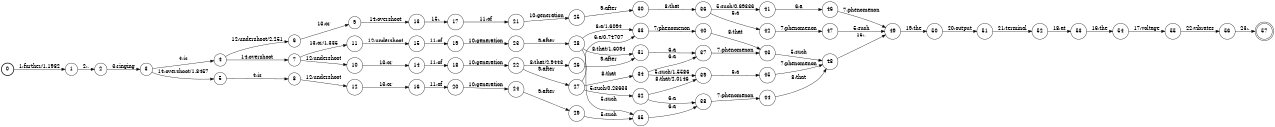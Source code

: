 digraph FST {
rankdir = LR;
size = "8.5,11";
label = "";
center = 1;
orientation = Portrait;
ranksep = "0.4";
nodesep = "0.25";
0 [label = "0", shape = circle, style = bold, fontsize = 14]
	0 -> 1 [label = "1:further/1.1982", fontsize = 14];
1 [label = "1", shape = circle, style = solid, fontsize = 14]
	1 -> 2 [label = "2:,", fontsize = 14];
2 [label = "2", shape = circle, style = solid, fontsize = 14]
	2 -> 3 [label = "3:ringing", fontsize = 14];
3 [label = "3", shape = circle, style = solid, fontsize = 14]
	3 -> 4 [label = "4:is", fontsize = 14];
	3 -> 5 [label = "14:overshoot/1.8457", fontsize = 14];
4 [label = "4", shape = circle, style = solid, fontsize = 14]
	4 -> 6 [label = "12:undershoot/2.251", fontsize = 14];
	4 -> 7 [label = "14:overshoot", fontsize = 14];
5 [label = "5", shape = circle, style = solid, fontsize = 14]
	5 -> 8 [label = "4:is", fontsize = 14];
6 [label = "6", shape = circle, style = solid, fontsize = 14]
	6 -> 9 [label = "13:or", fontsize = 14];
7 [label = "7", shape = circle, style = solid, fontsize = 14]
	7 -> 10 [label = "12:undershoot", fontsize = 14];
	7 -> 11 [label = "13:or/1.335", fontsize = 14];
8 [label = "8", shape = circle, style = solid, fontsize = 14]
	8 -> 12 [label = "12:undershoot", fontsize = 14];
9 [label = "9", shape = circle, style = solid, fontsize = 14]
	9 -> 13 [label = "14:overshoot", fontsize = 14];
10 [label = "10", shape = circle, style = solid, fontsize = 14]
	10 -> 14 [label = "13:or", fontsize = 14];
11 [label = "11", shape = circle, style = solid, fontsize = 14]
	11 -> 15 [label = "12:undershoot", fontsize = 14];
12 [label = "12", shape = circle, style = solid, fontsize = 14]
	12 -> 16 [label = "13:or", fontsize = 14];
13 [label = "13", shape = circle, style = solid, fontsize = 14]
	13 -> 17 [label = "15:,", fontsize = 14];
14 [label = "14", shape = circle, style = solid, fontsize = 14]
	14 -> 18 [label = "11:of", fontsize = 14];
15 [label = "15", shape = circle, style = solid, fontsize = 14]
	15 -> 19 [label = "11:of", fontsize = 14];
16 [label = "16", shape = circle, style = solid, fontsize = 14]
	16 -> 20 [label = "11:of", fontsize = 14];
17 [label = "17", shape = circle, style = solid, fontsize = 14]
	17 -> 21 [label = "11:of", fontsize = 14];
18 [label = "18", shape = circle, style = solid, fontsize = 14]
	18 -> 22 [label = "10:generation", fontsize = 14];
19 [label = "19", shape = circle, style = solid, fontsize = 14]
	19 -> 23 [label = "10:generation", fontsize = 14];
20 [label = "20", shape = circle, style = solid, fontsize = 14]
	20 -> 24 [label = "10:generation", fontsize = 14];
21 [label = "21", shape = circle, style = solid, fontsize = 14]
	21 -> 25 [label = "10:generation", fontsize = 14];
22 [label = "22", shape = circle, style = solid, fontsize = 14]
	22 -> 26 [label = "8:that/2.9443", fontsize = 14];
	22 -> 27 [label = "9:after", fontsize = 14];
23 [label = "23", shape = circle, style = solid, fontsize = 14]
	23 -> 28 [label = "9:after", fontsize = 14];
24 [label = "24", shape = circle, style = solid, fontsize = 14]
	24 -> 29 [label = "9:after", fontsize = 14];
25 [label = "25", shape = circle, style = solid, fontsize = 14]
	25 -> 30 [label = "9:after", fontsize = 14];
26 [label = "26", shape = circle, style = solid, fontsize = 14]
	26 -> 31 [label = "9:after", fontsize = 14];
27 [label = "27", shape = circle, style = solid, fontsize = 14]
	27 -> 32 [label = "5:such/0.23633", fontsize = 14];
	27 -> 33 [label = "6:a/0.74707", fontsize = 14];
	27 -> 34 [label = "8:that", fontsize = 14];
28 [label = "28", shape = circle, style = solid, fontsize = 14]
	28 -> 35 [label = "5:such", fontsize = 14];
	28 -> 33 [label = "6:a/1.6094", fontsize = 14];
	28 -> 31 [label = "8:that/1.6094", fontsize = 14];
29 [label = "29", shape = circle, style = solid, fontsize = 14]
	29 -> 35 [label = "5:such", fontsize = 14];
30 [label = "30", shape = circle, style = solid, fontsize = 14]
	30 -> 36 [label = "8:that", fontsize = 14];
31 [label = "31", shape = circle, style = solid, fontsize = 14]
	31 -> 37 [label = "6:a", fontsize = 14];
32 [label = "32", shape = circle, style = solid, fontsize = 14]
	32 -> 38 [label = "6:a", fontsize = 14];
	32 -> 39 [label = "8:that/2.0146", fontsize = 14];
33 [label = "33", shape = circle, style = solid, fontsize = 14]
	33 -> 40 [label = "7:phenomenon", fontsize = 14];
34 [label = "34", shape = circle, style = solid, fontsize = 14]
	34 -> 39 [label = "5:such/1.5586", fontsize = 14];
	34 -> 37 [label = "6:a", fontsize = 14];
35 [label = "35", shape = circle, style = solid, fontsize = 14]
	35 -> 38 [label = "6:a", fontsize = 14];
36 [label = "36", shape = circle, style = solid, fontsize = 14]
	36 -> 41 [label = "5:such/0.69336", fontsize = 14];
	36 -> 42 [label = "6:a", fontsize = 14];
37 [label = "37", shape = circle, style = solid, fontsize = 14]
	37 -> 43 [label = "7:phenomenon", fontsize = 14];
38 [label = "38", shape = circle, style = solid, fontsize = 14]
	38 -> 44 [label = "7:phenomenon", fontsize = 14];
39 [label = "39", shape = circle, style = solid, fontsize = 14]
	39 -> 45 [label = "6:a", fontsize = 14];
40 [label = "40", shape = circle, style = solid, fontsize = 14]
	40 -> 43 [label = "8:that", fontsize = 14];
41 [label = "41", shape = circle, style = solid, fontsize = 14]
	41 -> 46 [label = "6:a", fontsize = 14];
42 [label = "42", shape = circle, style = solid, fontsize = 14]
	42 -> 47 [label = "7:phenomenon", fontsize = 14];
43 [label = "43", shape = circle, style = solid, fontsize = 14]
	43 -> 48 [label = "5:such", fontsize = 14];
44 [label = "44", shape = circle, style = solid, fontsize = 14]
	44 -> 48 [label = "8:that", fontsize = 14];
45 [label = "45", shape = circle, style = solid, fontsize = 14]
	45 -> 48 [label = "7:phenomenon", fontsize = 14];
46 [label = "46", shape = circle, style = solid, fontsize = 14]
	46 -> 49 [label = "7:phenomenon", fontsize = 14];
47 [label = "47", shape = circle, style = solid, fontsize = 14]
	47 -> 49 [label = "5:such", fontsize = 14];
48 [label = "48", shape = circle, style = solid, fontsize = 14]
	48 -> 49 [label = "15:,", fontsize = 14];
49 [label = "49", shape = circle, style = solid, fontsize = 14]
	49 -> 50 [label = "19:the", fontsize = 14];
50 [label = "50", shape = circle, style = solid, fontsize = 14]
	50 -> 51 [label = "20:output", fontsize = 14];
51 [label = "51", shape = circle, style = solid, fontsize = 14]
	51 -> 52 [label = "21:terminal", fontsize = 14];
52 [label = "52", shape = circle, style = solid, fontsize = 14]
	52 -> 53 [label = "18:at", fontsize = 14];
53 [label = "53", shape = circle, style = solid, fontsize = 14]
	53 -> 54 [label = "16:the", fontsize = 14];
54 [label = "54", shape = circle, style = solid, fontsize = 14]
	54 -> 55 [label = "17:voltage", fontsize = 14];
55 [label = "55", shape = circle, style = solid, fontsize = 14]
	55 -> 56 [label = "22:vibrates", fontsize = 14];
56 [label = "56", shape = circle, style = solid, fontsize = 14]
	56 -> 57 [label = "23:.", fontsize = 14];
57 [label = "57", shape = doublecircle, style = solid, fontsize = 14]
}

